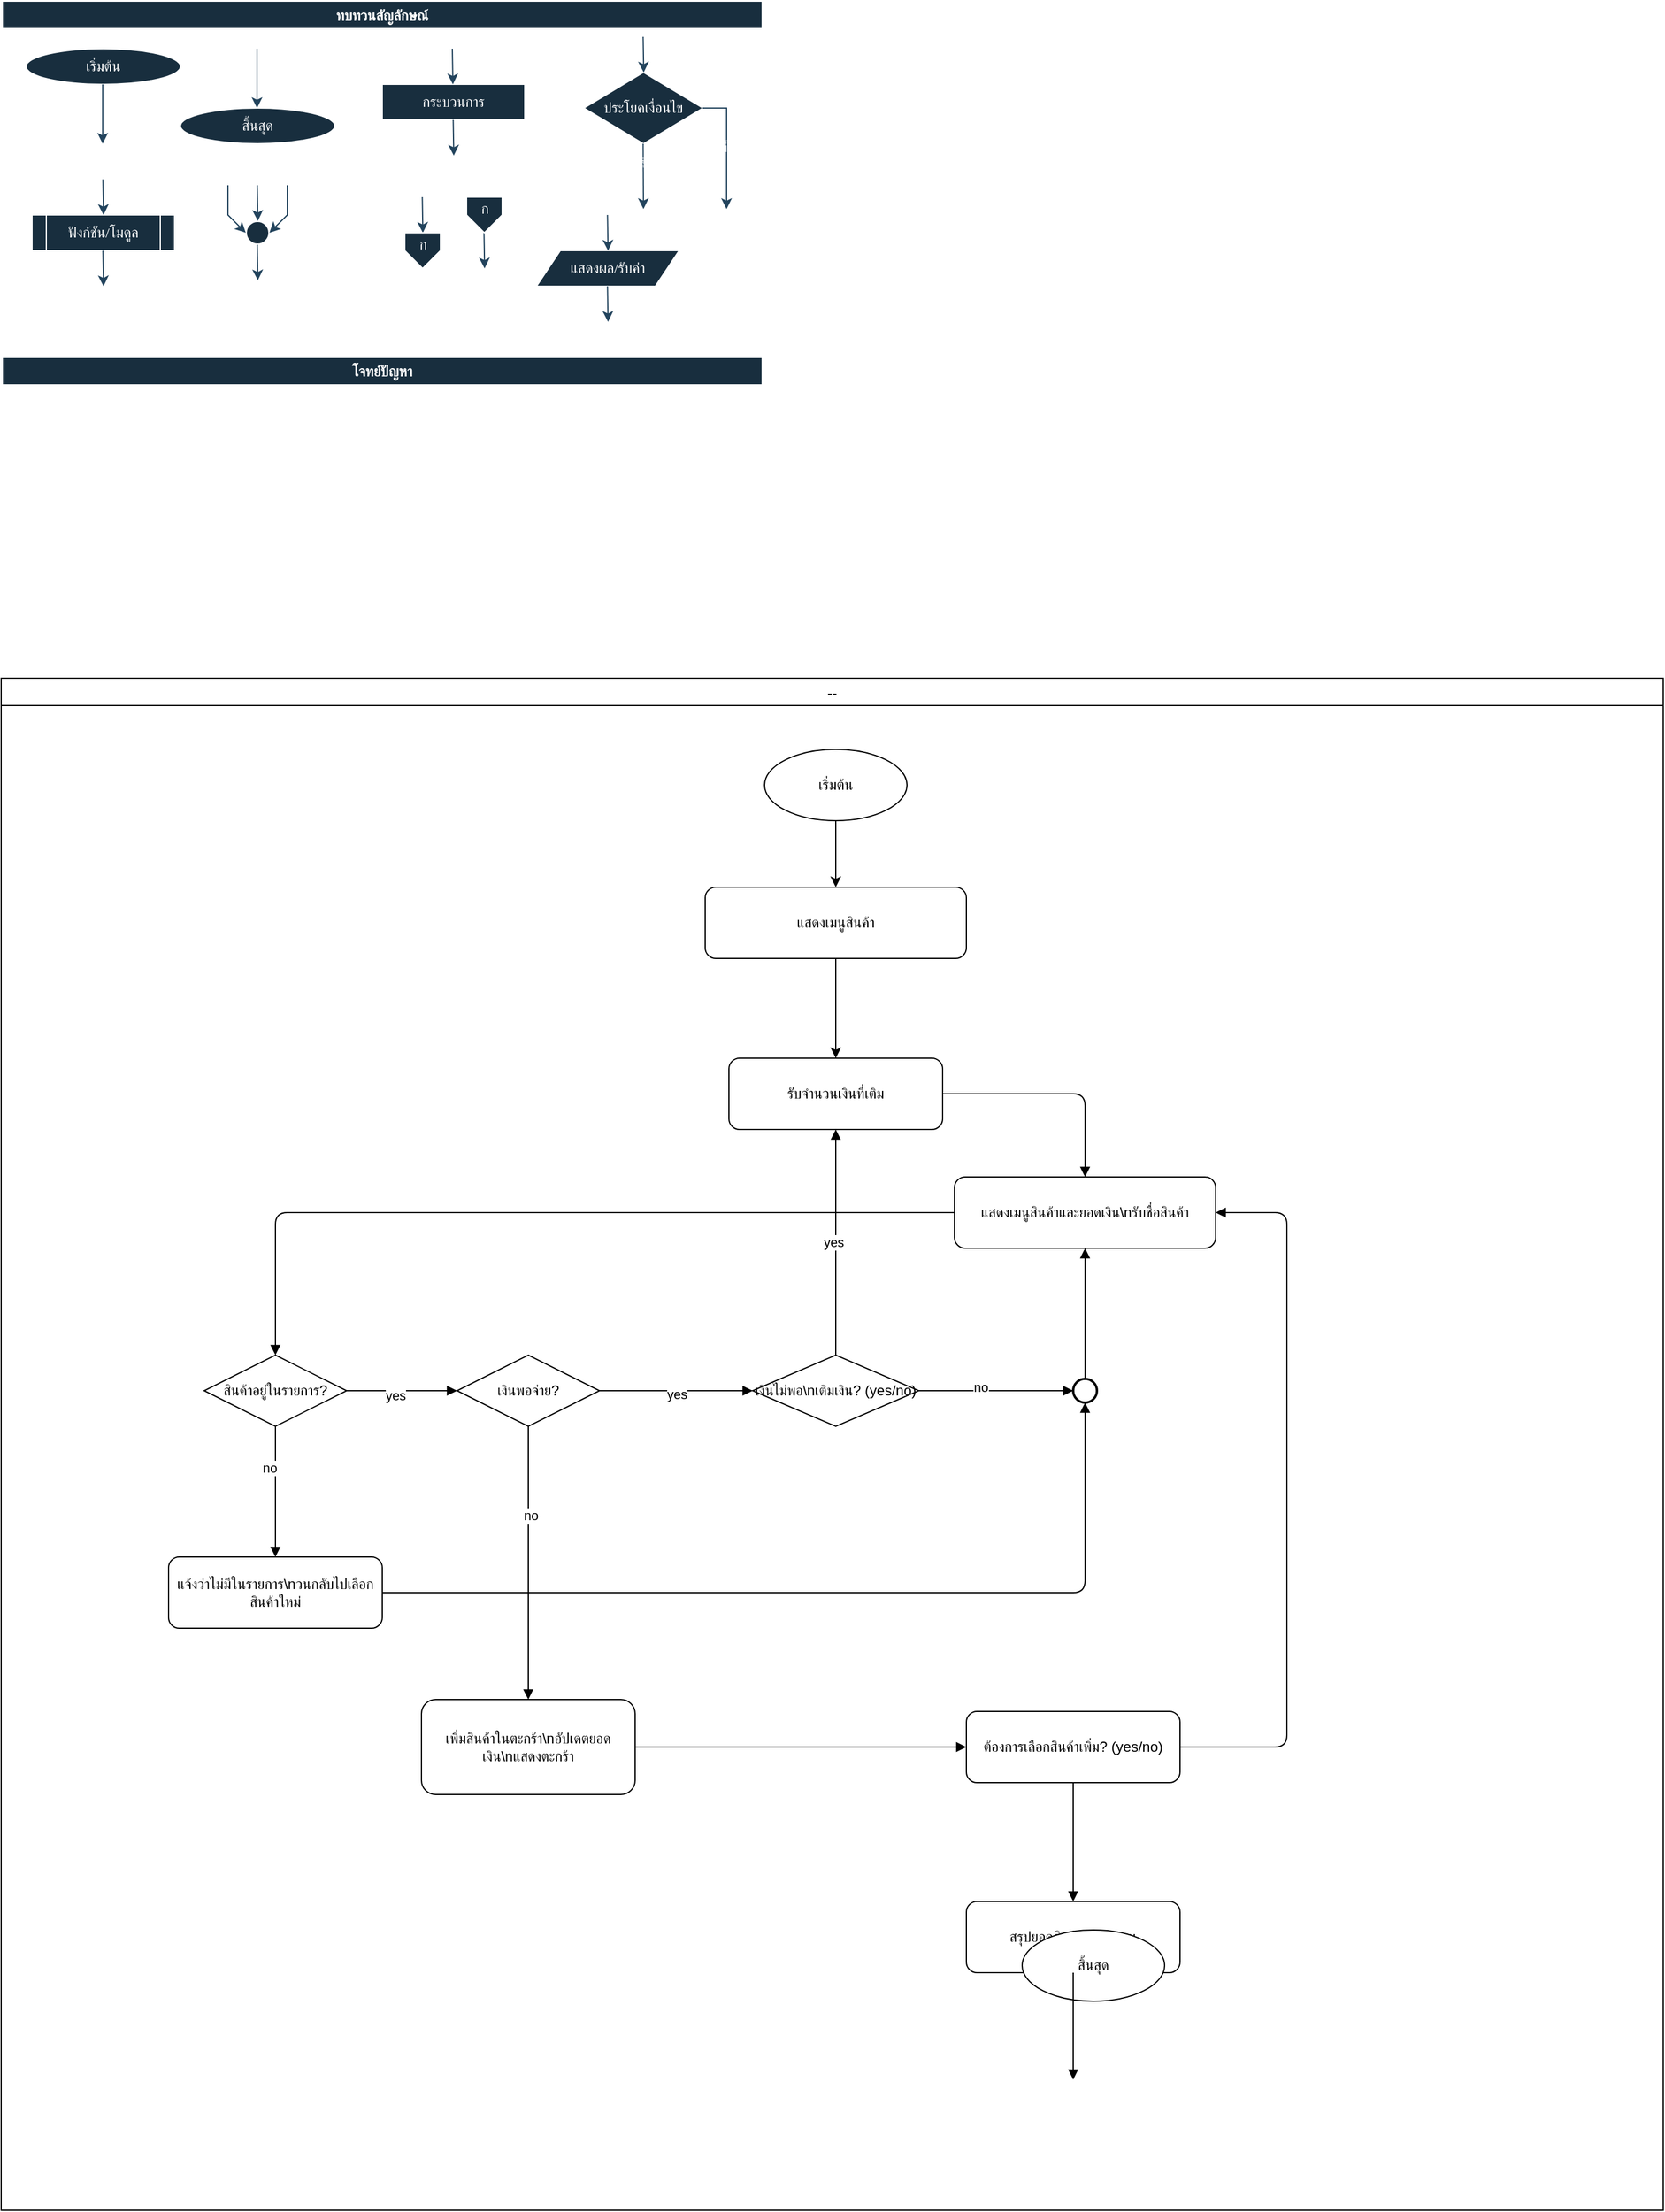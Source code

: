 <mxfile version="27.0.9">
  <diagram id="C5RBs43oDa-KdzZeNtuy" name="Page-1">
    <mxGraphModel dx="2606" dy="913" grid="1" gridSize="10" guides="1" tooltips="1" connect="1" arrows="1" fold="1" page="1" pageScale="1" pageWidth="827" pageHeight="1169" background="none" math="0" shadow="0">
      <root>
        <mxCell id="WIyWlLk6GJQsqaUBKTNV-0" />
        <mxCell id="WIyWlLk6GJQsqaUBKTNV-1" parent="WIyWlLk6GJQsqaUBKTNV-0" />
        <mxCell id="M7CGMbNuYNeq0SnUNNgH-6" value="ทบทวนสัญลักษณ์" style="swimlane;fontFamily=Sarabun;fontSource=https%3A%2F%2Ffonts.googleapis.com%2Fcss%3Ffamily%3DSarabun;labelBackgroundColor=none;fillColor=#182E3E;strokeColor=#FFFFFF;fontColor=#FFFFFF;" parent="WIyWlLk6GJQsqaUBKTNV-1" vertex="1">
          <mxGeometry x="-720" y="20" width="640" height="290" as="geometry" />
        </mxCell>
        <mxCell id="M7CGMbNuYNeq0SnUNNgH-2" value="&lt;font data-font-src=&quot;https://fonts.googleapis.com/css?family=Sarabun&quot; face=&quot;Sarabun&quot;&gt;เริ่มต้น&lt;/font&gt;" style="ellipse;whiteSpace=wrap;html=1;labelBackgroundColor=none;fillColor=#182E3E;strokeColor=#FFFFFF;fontColor=#FFFFFF;" parent="M7CGMbNuYNeq0SnUNNgH-6" vertex="1">
          <mxGeometry x="20" y="40" width="130" height="30" as="geometry" />
        </mxCell>
        <mxCell id="M7CGMbNuYNeq0SnUNNgH-5" value="" style="endArrow=classic;html=1;rounded=0;labelBackgroundColor=none;strokeColor=#23445D;fontColor=default;" parent="M7CGMbNuYNeq0SnUNNgH-6" edge="1">
          <mxGeometry width="50" height="50" relative="1" as="geometry">
            <mxPoint x="84.5" y="70" as="sourcePoint" />
            <mxPoint x="84.5" y="120" as="targetPoint" />
          </mxGeometry>
        </mxCell>
        <mxCell id="M7CGMbNuYNeq0SnUNNgH-3" value="&lt;font face=&quot;Sarabun&quot;&gt;สิ้นสุด&lt;/font&gt;" style="ellipse;whiteSpace=wrap;html=1;labelBackgroundColor=none;fillColor=#182E3E;strokeColor=#FFFFFF;fontColor=#FFFFFF;" parent="M7CGMbNuYNeq0SnUNNgH-6" vertex="1">
          <mxGeometry x="150" y="90" width="130" height="30" as="geometry" />
        </mxCell>
        <mxCell id="M7CGMbNuYNeq0SnUNNgH-4" value="" style="endArrow=classic;html=1;rounded=0;labelBackgroundColor=none;strokeColor=#23445D;fontColor=default;" parent="M7CGMbNuYNeq0SnUNNgH-6" edge="1">
          <mxGeometry width="50" height="50" relative="1" as="geometry">
            <mxPoint x="214.5" y="40" as="sourcePoint" />
            <mxPoint x="214.5" y="90" as="targetPoint" />
          </mxGeometry>
        </mxCell>
        <mxCell id="mvioNwK95yMqdUQ73LqQ-0" value="กระบวนการ" style="rounded=0;whiteSpace=wrap;html=1;fontFamily=Sarabun;fontSource=https%3A%2F%2Ffonts.googleapis.com%2Fcss%3Ffamily%3DSarabun;labelBackgroundColor=none;fillColor=#182E3E;strokeColor=#FFFFFF;fontColor=#FFFFFF;" parent="M7CGMbNuYNeq0SnUNNgH-6" vertex="1">
          <mxGeometry x="320" y="70" width="120" height="30" as="geometry" />
        </mxCell>
        <mxCell id="mvioNwK95yMqdUQ73LqQ-1" value="" style="endArrow=classic;html=1;rounded=0;labelBackgroundColor=none;strokeColor=#23445D;fontColor=default;" parent="M7CGMbNuYNeq0SnUNNgH-6" edge="1">
          <mxGeometry width="50" height="50" relative="1" as="geometry">
            <mxPoint x="379" y="40" as="sourcePoint" />
            <mxPoint x="379.5" y="70" as="targetPoint" />
          </mxGeometry>
        </mxCell>
        <mxCell id="mvioNwK95yMqdUQ73LqQ-2" value="" style="endArrow=classic;html=1;rounded=0;labelBackgroundColor=none;strokeColor=#23445D;fontColor=default;" parent="M7CGMbNuYNeq0SnUNNgH-6" edge="1">
          <mxGeometry width="50" height="50" relative="1" as="geometry">
            <mxPoint x="379.75" y="100" as="sourcePoint" />
            <mxPoint x="380.25" y="130" as="targetPoint" />
          </mxGeometry>
        </mxCell>
        <mxCell id="mvioNwK95yMqdUQ73LqQ-3" value="ประโยคเงื่อนไข" style="rhombus;whiteSpace=wrap;html=1;fontFamily=Sarabun;fontSource=https%3A%2F%2Ffonts.googleapis.com%2Fcss%3Ffamily%3DSarabun;labelBackgroundColor=none;fillColor=#182E3E;strokeColor=#FFFFFF;fontColor=#FFFFFF;" parent="M7CGMbNuYNeq0SnUNNgH-6" vertex="1">
          <mxGeometry x="490" y="60" width="100" height="60" as="geometry" />
        </mxCell>
        <mxCell id="mvioNwK95yMqdUQ73LqQ-4" value="" style="endArrow=classic;html=1;rounded=0;labelBackgroundColor=none;strokeColor=#23445D;fontColor=default;" parent="M7CGMbNuYNeq0SnUNNgH-6" edge="1">
          <mxGeometry width="50" height="50" relative="1" as="geometry">
            <mxPoint x="539.71" y="30" as="sourcePoint" />
            <mxPoint x="540.21" y="60" as="targetPoint" />
          </mxGeometry>
        </mxCell>
        <mxCell id="mvioNwK95yMqdUQ73LqQ-5" value="" style="endArrow=classic;html=1;rounded=0;labelBackgroundColor=none;strokeColor=#23445D;fontColor=default;" parent="M7CGMbNuYNeq0SnUNNgH-6" edge="1">
          <mxGeometry width="50" height="50" relative="1" as="geometry">
            <mxPoint x="539.71" y="120" as="sourcePoint" />
            <mxPoint x="540" y="175" as="targetPoint" />
          </mxGeometry>
        </mxCell>
        <mxCell id="mvioNwK95yMqdUQ73LqQ-7" value="จริง" style="edgeLabel;html=1;align=center;verticalAlign=middle;resizable=0;points=[];fontFamily=Sarabun;fontSource=https%3A%2F%2Ffonts.googleapis.com%2Fcss%3Ffamily%3DSarabun;labelBackgroundColor=none;fontColor=#FFFFFF;" parent="mvioNwK95yMqdUQ73LqQ-5" vertex="1" connectable="0">
          <mxGeometry x="-0.414" y="-1" relative="1" as="geometry">
            <mxPoint as="offset" />
          </mxGeometry>
        </mxCell>
        <mxCell id="mvioNwK95yMqdUQ73LqQ-6" value="" style="endArrow=classic;html=1;rounded=0;exitX=1;exitY=0.5;exitDx=0;exitDy=0;labelBackgroundColor=none;strokeColor=#23445D;fontColor=default;" parent="M7CGMbNuYNeq0SnUNNgH-6" source="mvioNwK95yMqdUQ73LqQ-3" edge="1">
          <mxGeometry width="50" height="50" relative="1" as="geometry">
            <mxPoint x="620" y="95" as="sourcePoint" />
            <mxPoint x="610" y="175" as="targetPoint" />
            <Array as="points">
              <mxPoint x="610" y="90" />
            </Array>
          </mxGeometry>
        </mxCell>
        <mxCell id="mvioNwK95yMqdUQ73LqQ-8" value="&lt;font data-font-src=&quot;https://fonts.googleapis.com/css?family=Sarabun&quot; face=&quot;Sarabun&quot;&gt;เท็จ&lt;/font&gt;" style="edgeLabel;html=1;align=center;verticalAlign=middle;resizable=0;points=[];labelBackgroundColor=none;fontColor=#FFFFFF;" parent="mvioNwK95yMqdUQ73LqQ-6" vertex="1" connectable="0">
          <mxGeometry x="-0.002" y="-2" relative="1" as="geometry">
            <mxPoint as="offset" />
          </mxGeometry>
        </mxCell>
        <mxCell id="mvioNwK95yMqdUQ73LqQ-9" value="&lt;font data-font-src=&quot;https://fonts.googleapis.com/css?family=Sarabun&quot; face=&quot;Sarabun&quot;&gt;ฟังก์ชัน/โมดูล&lt;/font&gt;" style="shape=process;whiteSpace=wrap;html=1;backgroundOutline=1;labelBackgroundColor=none;fillColor=#182E3E;strokeColor=#FFFFFF;fontColor=#FFFFFF;" parent="M7CGMbNuYNeq0SnUNNgH-6" vertex="1">
          <mxGeometry x="25" y="180" width="120" height="30" as="geometry" />
        </mxCell>
        <mxCell id="mvioNwK95yMqdUQ73LqQ-11" value="" style="endArrow=classic;html=1;rounded=0;labelBackgroundColor=none;strokeColor=#23445D;fontColor=default;" parent="M7CGMbNuYNeq0SnUNNgH-6" edge="1">
          <mxGeometry width="50" height="50" relative="1" as="geometry">
            <mxPoint x="84.71" y="150" as="sourcePoint" />
            <mxPoint x="85.21" y="180" as="targetPoint" />
          </mxGeometry>
        </mxCell>
        <mxCell id="mvioNwK95yMqdUQ73LqQ-12" value="" style="endArrow=classic;html=1;rounded=0;labelBackgroundColor=none;strokeColor=#23445D;fontColor=default;" parent="M7CGMbNuYNeq0SnUNNgH-6" edge="1">
          <mxGeometry width="50" height="50" relative="1" as="geometry">
            <mxPoint x="84.71" y="210" as="sourcePoint" />
            <mxPoint x="85.21" y="240" as="targetPoint" />
          </mxGeometry>
        </mxCell>
        <mxCell id="mvioNwK95yMqdUQ73LqQ-13" value="" style="strokeWidth=2;html=1;shape=mxgraph.flowchart.start_2;whiteSpace=wrap;labelBackgroundColor=none;fillColor=#182E3E;strokeColor=#FFFFFF;fontColor=#FFFFFF;" parent="M7CGMbNuYNeq0SnUNNgH-6" vertex="1">
          <mxGeometry x="205" y="185" width="20" height="20" as="geometry" />
        </mxCell>
        <mxCell id="mvioNwK95yMqdUQ73LqQ-16" value="" style="endArrow=classic;html=1;rounded=0;labelBackgroundColor=none;strokeColor=#23445D;fontColor=default;" parent="M7CGMbNuYNeq0SnUNNgH-6" edge="1">
          <mxGeometry width="50" height="50" relative="1" as="geometry">
            <mxPoint x="214.71" y="155" as="sourcePoint" />
            <mxPoint x="215.21" y="185" as="targetPoint" />
          </mxGeometry>
        </mxCell>
        <mxCell id="mvioNwK95yMqdUQ73LqQ-17" value="" style="endArrow=classic;html=1;rounded=0;entryX=0;entryY=0.5;entryDx=0;entryDy=0;entryPerimeter=0;labelBackgroundColor=none;strokeColor=#23445D;fontColor=default;" parent="M7CGMbNuYNeq0SnUNNgH-6" target="mvioNwK95yMqdUQ73LqQ-13" edge="1">
          <mxGeometry width="50" height="50" relative="1" as="geometry">
            <mxPoint x="190.0" y="155" as="sourcePoint" />
            <mxPoint x="190.5" y="185" as="targetPoint" />
            <Array as="points">
              <mxPoint x="190" y="180" />
            </Array>
          </mxGeometry>
        </mxCell>
        <mxCell id="mvioNwK95yMqdUQ73LqQ-18" value="" style="endArrow=classic;html=1;rounded=0;entryX=1;entryY=0.5;entryDx=0;entryDy=0;entryPerimeter=0;labelBackgroundColor=none;strokeColor=#23445D;fontColor=default;" parent="M7CGMbNuYNeq0SnUNNgH-6" target="mvioNwK95yMqdUQ73LqQ-13" edge="1">
          <mxGeometry width="50" height="50" relative="1" as="geometry">
            <mxPoint x="240.0" y="155" as="sourcePoint" />
            <mxPoint x="240.5" y="185" as="targetPoint" />
            <Array as="points">
              <mxPoint x="240" y="180" />
            </Array>
          </mxGeometry>
        </mxCell>
        <mxCell id="mvioNwK95yMqdUQ73LqQ-19" value="" style="endArrow=classic;html=1;rounded=0;labelBackgroundColor=none;strokeColor=#23445D;fontColor=default;" parent="M7CGMbNuYNeq0SnUNNgH-6" edge="1">
          <mxGeometry width="50" height="50" relative="1" as="geometry">
            <mxPoint x="214.71" y="205" as="sourcePoint" />
            <mxPoint x="215.21" y="235" as="targetPoint" />
          </mxGeometry>
        </mxCell>
        <mxCell id="mvioNwK95yMqdUQ73LqQ-20" value="&lt;font data-font-src=&quot;https://fonts.googleapis.com/css?family=Sarabun&quot; face=&quot;Sarabun&quot;&gt;ตัวเชื่อม&lt;/font&gt;" style="text;html=1;align=center;verticalAlign=middle;resizable=0;points=[];autosize=1;strokeColor=none;fillColor=none;labelBackgroundColor=none;fontColor=#FFFFFF;" parent="M7CGMbNuYNeq0SnUNNgH-6" vertex="1">
          <mxGeometry x="220" y="190" width="60" height="30" as="geometry" />
        </mxCell>
        <mxCell id="mvioNwK95yMqdUQ73LqQ-25" value="" style="endArrow=classic;html=1;rounded=0;labelBackgroundColor=none;strokeColor=#23445D;fontColor=default;" parent="M7CGMbNuYNeq0SnUNNgH-6" edge="1">
          <mxGeometry width="50" height="50" relative="1" as="geometry">
            <mxPoint x="353.71" y="165" as="sourcePoint" />
            <mxPoint x="354.21" y="195" as="targetPoint" />
          </mxGeometry>
        </mxCell>
        <mxCell id="mvioNwK95yMqdUQ73LqQ-21" value="" style="verticalLabelPosition=bottom;verticalAlign=top;html=1;shape=offPageConnector;rounded=0;size=0.5;labelBackgroundColor=none;fillColor=#182E3E;strokeColor=#FFFFFF;fontColor=#FFFFFF;" parent="M7CGMbNuYNeq0SnUNNgH-6" vertex="1">
          <mxGeometry x="339" y="195" width="30" height="30" as="geometry" />
        </mxCell>
        <mxCell id="mvioNwK95yMqdUQ73LqQ-26" value="" style="endArrow=classic;html=1;rounded=0;labelBackgroundColor=none;strokeColor=#23445D;fontColor=default;" parent="M7CGMbNuYNeq0SnUNNgH-6" edge="1">
          <mxGeometry width="50" height="50" relative="1" as="geometry">
            <mxPoint x="405.71" y="195" as="sourcePoint" />
            <mxPoint x="406.21" y="225" as="targetPoint" />
          </mxGeometry>
        </mxCell>
        <mxCell id="mvioNwK95yMqdUQ73LqQ-27" value="" style="verticalLabelPosition=bottom;verticalAlign=top;html=1;shape=offPageConnector;rounded=0;size=0.5;labelBackgroundColor=none;fillColor=#182E3E;strokeColor=#FFFFFF;fontColor=#FFFFFF;" parent="M7CGMbNuYNeq0SnUNNgH-6" vertex="1">
          <mxGeometry x="391" y="165" width="30" height="30" as="geometry" />
        </mxCell>
        <mxCell id="mvioNwK95yMqdUQ73LqQ-28" value="หน้าต่อไป" style="text;html=1;align=center;verticalAlign=middle;resizable=0;points=[];autosize=1;strokeColor=none;fillColor=none;fontFamily=Sarabun;fontSource=https%3A%2F%2Ffonts.googleapis.com%2Fcss%3Ffamily%3DSarabun;labelBackgroundColor=none;fontColor=#FFFFFF;" parent="M7CGMbNuYNeq0SnUNNgH-6" vertex="1">
          <mxGeometry x="345" y="220" width="70" height="30" as="geometry" />
        </mxCell>
        <mxCell id="mvioNwK95yMqdUQ73LqQ-29" value="ก" style="text;html=1;align=center;verticalAlign=middle;resizable=0;points=[];autosize=1;strokeColor=none;fillColor=none;fontFamily=Sarabun;fontSource=https%3A%2F%2Ffonts.googleapis.com%2Fcss%3Ffamily%3DSarabun;labelBackgroundColor=none;fontColor=#FFFFFF;" parent="M7CGMbNuYNeq0SnUNNgH-6" vertex="1">
          <mxGeometry x="339" y="190" width="30" height="30" as="geometry" />
        </mxCell>
        <mxCell id="mvioNwK95yMqdUQ73LqQ-30" value="ก" style="text;html=1;align=center;verticalAlign=middle;resizable=0;points=[];autosize=1;strokeColor=none;fillColor=none;fontFamily=Sarabun;fontSource=https%3A%2F%2Ffonts.googleapis.com%2Fcss%3Ffamily%3DSarabun;labelBackgroundColor=none;fontColor=#FFFFFF;" parent="M7CGMbNuYNeq0SnUNNgH-6" vertex="1">
          <mxGeometry x="391" y="160" width="30" height="30" as="geometry" />
        </mxCell>
        <mxCell id="mvioNwK95yMqdUQ73LqQ-32" value="แสดงผล/รับค่า" style="shape=parallelogram;perimeter=parallelogramPerimeter;whiteSpace=wrap;html=1;fixedSize=1;fontFamily=Sarabun;fontSource=https%3A%2F%2Ffonts.googleapis.com%2Fcss%3Ffamily%3DSarabun;labelBackgroundColor=none;fillColor=#182E3E;strokeColor=#FFFFFF;fontColor=#FFFFFF;" parent="M7CGMbNuYNeq0SnUNNgH-6" vertex="1">
          <mxGeometry x="450" y="210" width="120" height="30" as="geometry" />
        </mxCell>
        <mxCell id="mvioNwK95yMqdUQ73LqQ-33" value="" style="endArrow=classic;html=1;rounded=0;labelBackgroundColor=none;strokeColor=#23445D;fontColor=default;" parent="M7CGMbNuYNeq0SnUNNgH-6" edge="1">
          <mxGeometry width="50" height="50" relative="1" as="geometry">
            <mxPoint x="509.71" y="180" as="sourcePoint" />
            <mxPoint x="510.21" y="210" as="targetPoint" />
          </mxGeometry>
        </mxCell>
        <mxCell id="mvioNwK95yMqdUQ73LqQ-34" value="" style="endArrow=classic;html=1;rounded=0;labelBackgroundColor=none;strokeColor=#23445D;fontColor=default;" parent="M7CGMbNuYNeq0SnUNNgH-6" edge="1">
          <mxGeometry width="50" height="50" relative="1" as="geometry">
            <mxPoint x="509.71" y="240" as="sourcePoint" />
            <mxPoint x="510.21" y="270" as="targetPoint" />
          </mxGeometry>
        </mxCell>
        <mxCell id="mvioNwK95yMqdUQ73LqQ-36" value="--" style="swimlane;fontFamily=Sarabun;fontSource=https%3A%2F%2Ffonts.googleapis.com%2Fcss%3Ffamily%3DSarabun;labelBackgroundColor=none;" parent="WIyWlLk6GJQsqaUBKTNV-1" vertex="1">
          <mxGeometry x="-721" y="590" width="1400" height="1290" as="geometry" />
        </mxCell>
        <mxCell id="uPyEy4UkAUA6BdO69IEx-2" value="" style="edgeStyle=orthogonalEdgeStyle;rounded=0;orthogonalLoop=1;jettySize=auto;html=1;" edge="1" parent="mvioNwK95yMqdUQ73LqQ-36" source="ESNEgxvBpzHI3Ey90jB8-0" target="uPyEy4UkAUA6BdO69IEx-0">
          <mxGeometry relative="1" as="geometry" />
        </mxCell>
        <mxCell id="ESNEgxvBpzHI3Ey90jB8-0" value="เริ่มต้น" style="ellipse;whiteSpace=wrap;html=1;aspect=fixed;" parent="mvioNwK95yMqdUQ73LqQ-36" vertex="1">
          <mxGeometry x="643" y="60" width="120" height="60" as="geometry" />
        </mxCell>
        <mxCell id="ESNEgxvBpzHI3Ey90jB8-1" value="รับจำนวนเงินที่เติม" style="rounded=1;whiteSpace=wrap;html=1;" parent="mvioNwK95yMqdUQ73LqQ-36" vertex="1">
          <mxGeometry x="613" y="320" width="180" height="60" as="geometry" />
        </mxCell>
        <mxCell id="ESNEgxvBpzHI3Ey90jB8-3" value="แสดงเมนูสินค้าและยอดเงิน\nรับชื่อสินค้า" style="rounded=1;whiteSpace=wrap;html=1;" parent="mvioNwK95yMqdUQ73LqQ-36" vertex="1">
          <mxGeometry x="803" y="420" width="220" height="60" as="geometry" />
        </mxCell>
        <mxCell id="ESNEgxvBpzHI3Ey90jB8-4" style="edgeStyle=orthogonalEdgeStyle;endArrow=block;html=1;" parent="mvioNwK95yMqdUQ73LqQ-36" source="ESNEgxvBpzHI3Ey90jB8-1" target="ESNEgxvBpzHI3Ey90jB8-3" edge="1">
          <mxGeometry relative="1" as="geometry" />
        </mxCell>
        <mxCell id="ESNEgxvBpzHI3Ey90jB8-5" value="สินค้าอยู่ในรายการ?" style="rhombus;whiteSpace=wrap;html=1;" parent="mvioNwK95yMqdUQ73LqQ-36" vertex="1">
          <mxGeometry x="171" y="570" width="120" height="60" as="geometry" />
        </mxCell>
        <mxCell id="ESNEgxvBpzHI3Ey90jB8-6" style="edgeStyle=orthogonalEdgeStyle;endArrow=block;html=1;" parent="mvioNwK95yMqdUQ73LqQ-36" source="ESNEgxvBpzHI3Ey90jB8-3" target="ESNEgxvBpzHI3Ey90jB8-5" edge="1">
          <mxGeometry relative="1" as="geometry" />
        </mxCell>
        <mxCell id="ESNEgxvBpzHI3Ey90jB8-7" value="แจ้งว่าไม่มีในรายการ\nวนกลับไปเลือกสินค้าใหม่" style="rounded=1;whiteSpace=wrap;html=1;" parent="mvioNwK95yMqdUQ73LqQ-36" vertex="1">
          <mxGeometry x="141" y="740" width="180" height="60" as="geometry" />
        </mxCell>
        <mxCell id="ESNEgxvBpzHI3Ey90jB8-8" style="edgeStyle=orthogonalEdgeStyle;endArrow=block;html=1;" parent="mvioNwK95yMqdUQ73LqQ-36" source="ESNEgxvBpzHI3Ey90jB8-5" target="ESNEgxvBpzHI3Ey90jB8-7" edge="1">
          <mxGeometry relative="1" as="geometry" />
        </mxCell>
        <mxCell id="Dk7BU3wzvn7IlKeEetwg-5" value="no" style="edgeLabel;html=1;align=center;verticalAlign=middle;resizable=0;points=[];" parent="ESNEgxvBpzHI3Ey90jB8-8" vertex="1" connectable="0">
          <mxGeometry x="-0.366" y="-5" relative="1" as="geometry">
            <mxPoint as="offset" />
          </mxGeometry>
        </mxCell>
        <mxCell id="ESNEgxvBpzHI3Ey90jB8-9" style="edgeStyle=orthogonalEdgeStyle;endArrow=block;html=1;" parent="mvioNwK95yMqdUQ73LqQ-36" source="ESNEgxvBpzHI3Ey90jB8-26" target="ESNEgxvBpzHI3Ey90jB8-3" edge="1">
          <mxGeometry relative="1" as="geometry" />
        </mxCell>
        <mxCell id="ESNEgxvBpzHI3Ey90jB8-10" value="เงินพอจ่าย?" style="rhombus;whiteSpace=wrap;html=1;" parent="mvioNwK95yMqdUQ73LqQ-36" vertex="1">
          <mxGeometry x="384" y="570" width="120" height="60" as="geometry" />
        </mxCell>
        <mxCell id="ESNEgxvBpzHI3Ey90jB8-11" style="edgeStyle=orthogonalEdgeStyle;endArrow=block;html=1;" parent="mvioNwK95yMqdUQ73LqQ-36" source="ESNEgxvBpzHI3Ey90jB8-5" target="ESNEgxvBpzHI3Ey90jB8-10" edge="1">
          <mxGeometry relative="1" as="geometry" />
        </mxCell>
        <mxCell id="Dk7BU3wzvn7IlKeEetwg-4" value="yes" style="edgeLabel;html=1;align=center;verticalAlign=middle;resizable=0;points=[];" parent="ESNEgxvBpzHI3Ey90jB8-11" vertex="1" connectable="0">
          <mxGeometry x="-0.133" y="-4" relative="1" as="geometry">
            <mxPoint as="offset" />
          </mxGeometry>
        </mxCell>
        <mxCell id="ESNEgxvBpzHI3Ey90jB8-12" value="เงินไม่พอ\nเติมเงิน? (yes/no)" style="rhombus;whiteSpace=wrap;html=1;" parent="mvioNwK95yMqdUQ73LqQ-36" vertex="1">
          <mxGeometry x="633" y="570" width="140" height="60" as="geometry" />
        </mxCell>
        <mxCell id="ESNEgxvBpzHI3Ey90jB8-13" style="edgeStyle=orthogonalEdgeStyle;endArrow=block;html=1;" parent="mvioNwK95yMqdUQ73LqQ-36" source="ESNEgxvBpzHI3Ey90jB8-10" target="ESNEgxvBpzHI3Ey90jB8-12" edge="1">
          <mxGeometry relative="1" as="geometry" />
        </mxCell>
        <mxCell id="Dk7BU3wzvn7IlKeEetwg-2" value="yes" style="edgeLabel;html=1;align=center;verticalAlign=middle;resizable=0;points=[];" parent="ESNEgxvBpzHI3Ey90jB8-13" vertex="1" connectable="0">
          <mxGeometry x="0.027" y="-3" relative="1" as="geometry">
            <mxPoint x="-1" as="offset" />
          </mxGeometry>
        </mxCell>
        <mxCell id="ESNEgxvBpzHI3Ey90jB8-14" style="edgeStyle=orthogonalEdgeStyle;endArrow=block;html=1;" parent="mvioNwK95yMqdUQ73LqQ-36" source="ESNEgxvBpzHI3Ey90jB8-12" edge="1">
          <mxGeometry relative="1" as="geometry">
            <mxPoint x="703" y="380" as="targetPoint" />
          </mxGeometry>
        </mxCell>
        <mxCell id="Dk7BU3wzvn7IlKeEetwg-0" value="yes" style="edgeLabel;html=1;align=center;verticalAlign=middle;resizable=0;points=[];" parent="ESNEgxvBpzHI3Ey90jB8-14" vertex="1" connectable="0">
          <mxGeometry x="0.007" y="3" relative="1" as="geometry">
            <mxPoint as="offset" />
          </mxGeometry>
        </mxCell>
        <mxCell id="ESNEgxvBpzHI3Ey90jB8-15" style="edgeStyle=orthogonalEdgeStyle;endArrow=block;html=1;exitX=1;exitY=0.5;exitDx=0;exitDy=0;entryX=0;entryY=0.5;entryDx=0;entryDy=0;entryPerimeter=0;" parent="mvioNwK95yMqdUQ73LqQ-36" source="ESNEgxvBpzHI3Ey90jB8-12" target="ESNEgxvBpzHI3Ey90jB8-26" edge="1">
          <mxGeometry relative="1" as="geometry" />
        </mxCell>
        <mxCell id="Dk7BU3wzvn7IlKeEetwg-1" value="no" style="edgeLabel;html=1;align=center;verticalAlign=middle;resizable=0;points=[];" parent="ESNEgxvBpzHI3Ey90jB8-15" vertex="1" connectable="0">
          <mxGeometry x="-0.203" y="3" relative="1" as="geometry">
            <mxPoint as="offset" />
          </mxGeometry>
        </mxCell>
        <mxCell id="ESNEgxvBpzHI3Ey90jB8-16" value="เพิ่มสินค้าในตะกร้า\nอัปเดตยอดเงิน\nแสดงตะกร้า" style="rounded=1;whiteSpace=wrap;html=1;" parent="mvioNwK95yMqdUQ73LqQ-36" vertex="1">
          <mxGeometry x="354" y="860" width="180" height="80" as="geometry" />
        </mxCell>
        <mxCell id="ESNEgxvBpzHI3Ey90jB8-17" style="edgeStyle=orthogonalEdgeStyle;endArrow=block;html=1;" parent="mvioNwK95yMqdUQ73LqQ-36" source="ESNEgxvBpzHI3Ey90jB8-10" target="ESNEgxvBpzHI3Ey90jB8-16" edge="1">
          <mxGeometry relative="1" as="geometry" />
        </mxCell>
        <mxCell id="Dk7BU3wzvn7IlKeEetwg-3" value="no" style="edgeLabel;html=1;align=center;verticalAlign=middle;resizable=0;points=[];" parent="ESNEgxvBpzHI3Ey90jB8-17" vertex="1" connectable="0">
          <mxGeometry x="-0.349" y="2" relative="1" as="geometry">
            <mxPoint as="offset" />
          </mxGeometry>
        </mxCell>
        <mxCell id="ESNEgxvBpzHI3Ey90jB8-18" value="ต้องการเลือกสินค้าเพิ่ม? (yes/no)" style="rounded=1;whiteSpace=wrap;html=1;" parent="mvioNwK95yMqdUQ73LqQ-36" vertex="1">
          <mxGeometry x="813" y="870" width="180" height="60" as="geometry" />
        </mxCell>
        <mxCell id="ESNEgxvBpzHI3Ey90jB8-19" style="edgeStyle=orthogonalEdgeStyle;endArrow=block;html=1;" parent="mvioNwK95yMqdUQ73LqQ-36" source="ESNEgxvBpzHI3Ey90jB8-16" target="ESNEgxvBpzHI3Ey90jB8-18" edge="1">
          <mxGeometry relative="1" as="geometry" />
        </mxCell>
        <mxCell id="ESNEgxvBpzHI3Ey90jB8-20" style="edgeStyle=orthogonalEdgeStyle;endArrow=block;html=1;exitX=1;exitY=0.5;exitDx=0;exitDy=0;entryX=1;entryY=0.5;entryDx=0;entryDy=0;" parent="mvioNwK95yMqdUQ73LqQ-36" source="ESNEgxvBpzHI3Ey90jB8-18" target="ESNEgxvBpzHI3Ey90jB8-3" edge="1">
          <mxGeometry relative="1" as="geometry">
            <Array as="points">
              <mxPoint x="1083" y="900" />
              <mxPoint x="1083" y="450" />
            </Array>
          </mxGeometry>
        </mxCell>
        <mxCell id="ESNEgxvBpzHI3Ey90jB8-21" value="สรุปยอดสินค้า\nเงินทอน" style="rounded=1;whiteSpace=wrap;html=1;" parent="mvioNwK95yMqdUQ73LqQ-36" vertex="1">
          <mxGeometry x="813" y="1030" width="180" height="60" as="geometry" />
        </mxCell>
        <mxCell id="ESNEgxvBpzHI3Ey90jB8-22" style="edgeStyle=orthogonalEdgeStyle;endArrow=block;html=1;" parent="mvioNwK95yMqdUQ73LqQ-36" source="ESNEgxvBpzHI3Ey90jB8-18" target="ESNEgxvBpzHI3Ey90jB8-21" edge="1">
          <mxGeometry relative="1" as="geometry" />
        </mxCell>
        <mxCell id="ESNEgxvBpzHI3Ey90jB8-23" value="สิ้นสุด" style="ellipse;whiteSpace=wrap;html=1;aspect=fixed;" parent="mvioNwK95yMqdUQ73LqQ-36" vertex="1">
          <mxGeometry x="860" y="1054" width="120" height="60" as="geometry" />
        </mxCell>
        <mxCell id="ESNEgxvBpzHI3Ey90jB8-24" style="edgeStyle=orthogonalEdgeStyle;endArrow=block;html=1;" parent="mvioNwK95yMqdUQ73LqQ-36" source="ESNEgxvBpzHI3Ey90jB8-21" edge="1">
          <mxGeometry relative="1" as="geometry">
            <mxPoint x="903" y="1180" as="targetPoint" />
          </mxGeometry>
        </mxCell>
        <mxCell id="ESNEgxvBpzHI3Ey90jB8-25" value="" style="edgeStyle=orthogonalEdgeStyle;endArrow=block;html=1;" parent="mvioNwK95yMqdUQ73LqQ-36" source="ESNEgxvBpzHI3Ey90jB8-7" target="ESNEgxvBpzHI3Ey90jB8-26" edge="1">
          <mxGeometry relative="1" as="geometry">
            <mxPoint x="443" y="770" as="sourcePoint" />
            <mxPoint x="913" y="480" as="targetPoint" />
          </mxGeometry>
        </mxCell>
        <mxCell id="ESNEgxvBpzHI3Ey90jB8-26" value="" style="strokeWidth=2;html=1;shape=mxgraph.flowchart.start_2;whiteSpace=wrap;labelBackgroundColor=none;" parent="mvioNwK95yMqdUQ73LqQ-36" vertex="1">
          <mxGeometry x="903" y="590" width="20" height="20" as="geometry" />
        </mxCell>
        <mxCell id="uPyEy4UkAUA6BdO69IEx-3" value="" style="edgeStyle=orthogonalEdgeStyle;rounded=0;orthogonalLoop=1;jettySize=auto;html=1;" edge="1" parent="mvioNwK95yMqdUQ73LqQ-36" source="uPyEy4UkAUA6BdO69IEx-0" target="ESNEgxvBpzHI3Ey90jB8-1">
          <mxGeometry relative="1" as="geometry" />
        </mxCell>
        <mxCell id="uPyEy4UkAUA6BdO69IEx-0" value="แสดงเมนูสินค้า" style="rounded=1;whiteSpace=wrap;html=1;" vertex="1" parent="mvioNwK95yMqdUQ73LqQ-36">
          <mxGeometry x="593" y="176" width="220" height="60" as="geometry" />
        </mxCell>
        <mxCell id="mvioNwK95yMqdUQ73LqQ-70" value="&lt;font data-font-src=&quot;https://fonts.googleapis.com/css?family=Sarabun&quot; face=&quot;Sarabun&quot;&gt;โจทย์ปัญหา&lt;/font&gt;" style="swimlane;whiteSpace=wrap;html=1;labelBackgroundColor=none;fillColor=#182E3E;strokeColor=#FFFFFF;fontColor=#FFFFFF;" parent="WIyWlLk6GJQsqaUBKTNV-1" vertex="1">
          <mxGeometry x="-720" y="320" width="640" height="240" as="geometry" />
        </mxCell>
        <mxCell id="mvioNwK95yMqdUQ73LqQ-71" value="&lt;font data-font-src=&quot;https://fonts.googleapis.com/css?family=Sarabun&quot; face=&quot;Sarabun&quot; style=&quot;font-size: 14px;&quot;&gt;จงเขียน Flowchart เพื่อแสดงขั้นตอนการทำงาน ของเครื่องขายน้ำอัตโนมัติที่ชื่อว่า &quot;ตะพาบลอย&quot;&lt;br&gt;โดยจะต้องมีสินค้าดังนี้&lt;br&gt;&lt;u&gt;ประเภทน้ำ&lt;span style=&quot;white-space: pre;&quot;&gt;&#x9;&lt;/span&gt;&lt;span style=&quot;white-space: pre;&quot;&gt;&#x9;&lt;/span&gt;&lt;span style=&quot;white-space: pre;&quot;&gt;&#x9;&lt;/span&gt;&lt;span style=&quot;white-space: pre;&quot;&gt;&#x9;&lt;/span&gt;&lt;span style=&quot;white-space: pre;&quot;&gt;&#x9;&lt;/span&gt;&lt;span style=&quot;white-space: pre;&quot;&gt;&#x9;&lt;span style=&quot;white-space: pre;&quot;&gt;&#x9;&lt;/span&gt;ข&lt;/span&gt;นม&lt;/u&gt;&lt;br&gt;&lt;span style=&quot;white-space: pre;&quot;&gt;&#x9;&lt;/span&gt;- โค้ก กระป๋องละ 10 บาท&lt;span style=&quot;white-space: pre;&quot;&gt;&#x9;&lt;/span&gt;&lt;span style=&quot;white-space: pre;&quot;&gt;&#x9;&lt;/span&gt;&lt;span style=&quot;white-space: pre;&quot;&gt;&#x9;&lt;/span&gt;&lt;span style=&quot;white-space: pre;&quot;&gt;&#x9;&lt;/span&gt;- เมล็ดทานตะวัน 13 บาท&lt;br&gt;&lt;span style=&quot;white-space: pre;&quot;&gt;&#x9;&lt;/span&gt;- น้ำเขียว กระป๋องละ 12 บาท&lt;span style=&quot;white-space: pre;&quot;&gt;&#x9;&lt;/span&gt;&lt;span style=&quot;white-space: pre;&quot;&gt;&#x9;&lt;/span&gt;&lt;span style=&quot;white-space: pre;&quot;&gt;&#x9;&lt;/span&gt;- ถั่วแปบ 20 บาท&lt;br&gt;&lt;span style=&quot;white-space: pre;&quot;&gt;&#x9;&lt;/span&gt;- อเมริกาโน่ 30 บาท&lt;span style=&quot;white-space: pre;&quot;&gt;&#x9;&lt;/span&gt;&lt;span style=&quot;white-space: pre;&quot;&gt;&#x9;&lt;/span&gt;&lt;span style=&quot;white-space: pre;&quot;&gt;&#x9;&lt;/span&gt;&lt;span style=&quot;white-space: pre;&quot;&gt;&#x9;&lt;/span&gt;&lt;span style=&quot;white-space: pre;&quot;&gt;&#x9;&lt;/span&gt;- จิ้นส้มหมก 15 บาท&lt;br&gt;&lt;span style=&quot;white-space: pre;&quot;&gt;&#x9;&lt;/span&gt;- ลาเต้ หวานเจี๊ยบ 35 บาท&lt;span style=&quot;white-space: pre;&quot;&gt;&#x9;&lt;/span&gt;&lt;br&gt;&lt;br&gt;&lt;u&gt;สิ่งที่ระบบควรจะทำได้&lt;/u&gt;&lt;br&gt;&lt;span style=&quot;white-space: pre;&quot;&gt;&#x9;&lt;/span&gt;- ลูกค้าเลือกสินค้า, ระบบจะต้องรวมยอดขาย และรวมรายการสินค้าทั้งหมดที่ลูกค้าเลือก&lt;br&gt;&lt;span style=&quot;white-space: pre;&quot;&gt;&#x9;&lt;/span&gt;- สรุปยอดว่าเหลือเงินในตู้อีกเท่าไหร่ เหลือเหรียญอะไรบ้าง? ธนบัตรอะไรบ้าง? อย่างละเท่าไหร่?&lt;br&gt;&lt;br&gt;&lt;br&gt;&lt;/font&gt;" style="text;html=1;align=left;verticalAlign=middle;resizable=0;points=[];autosize=1;strokeColor=none;fillColor=none;fontSize=14;labelBackgroundColor=none;fontColor=#FFFFFF;" parent="mvioNwK95yMqdUQ73LqQ-70" vertex="1">
          <mxGeometry x="25" y="30" width="580" height="240" as="geometry" />
        </mxCell>
      </root>
    </mxGraphModel>
  </diagram>
</mxfile>
